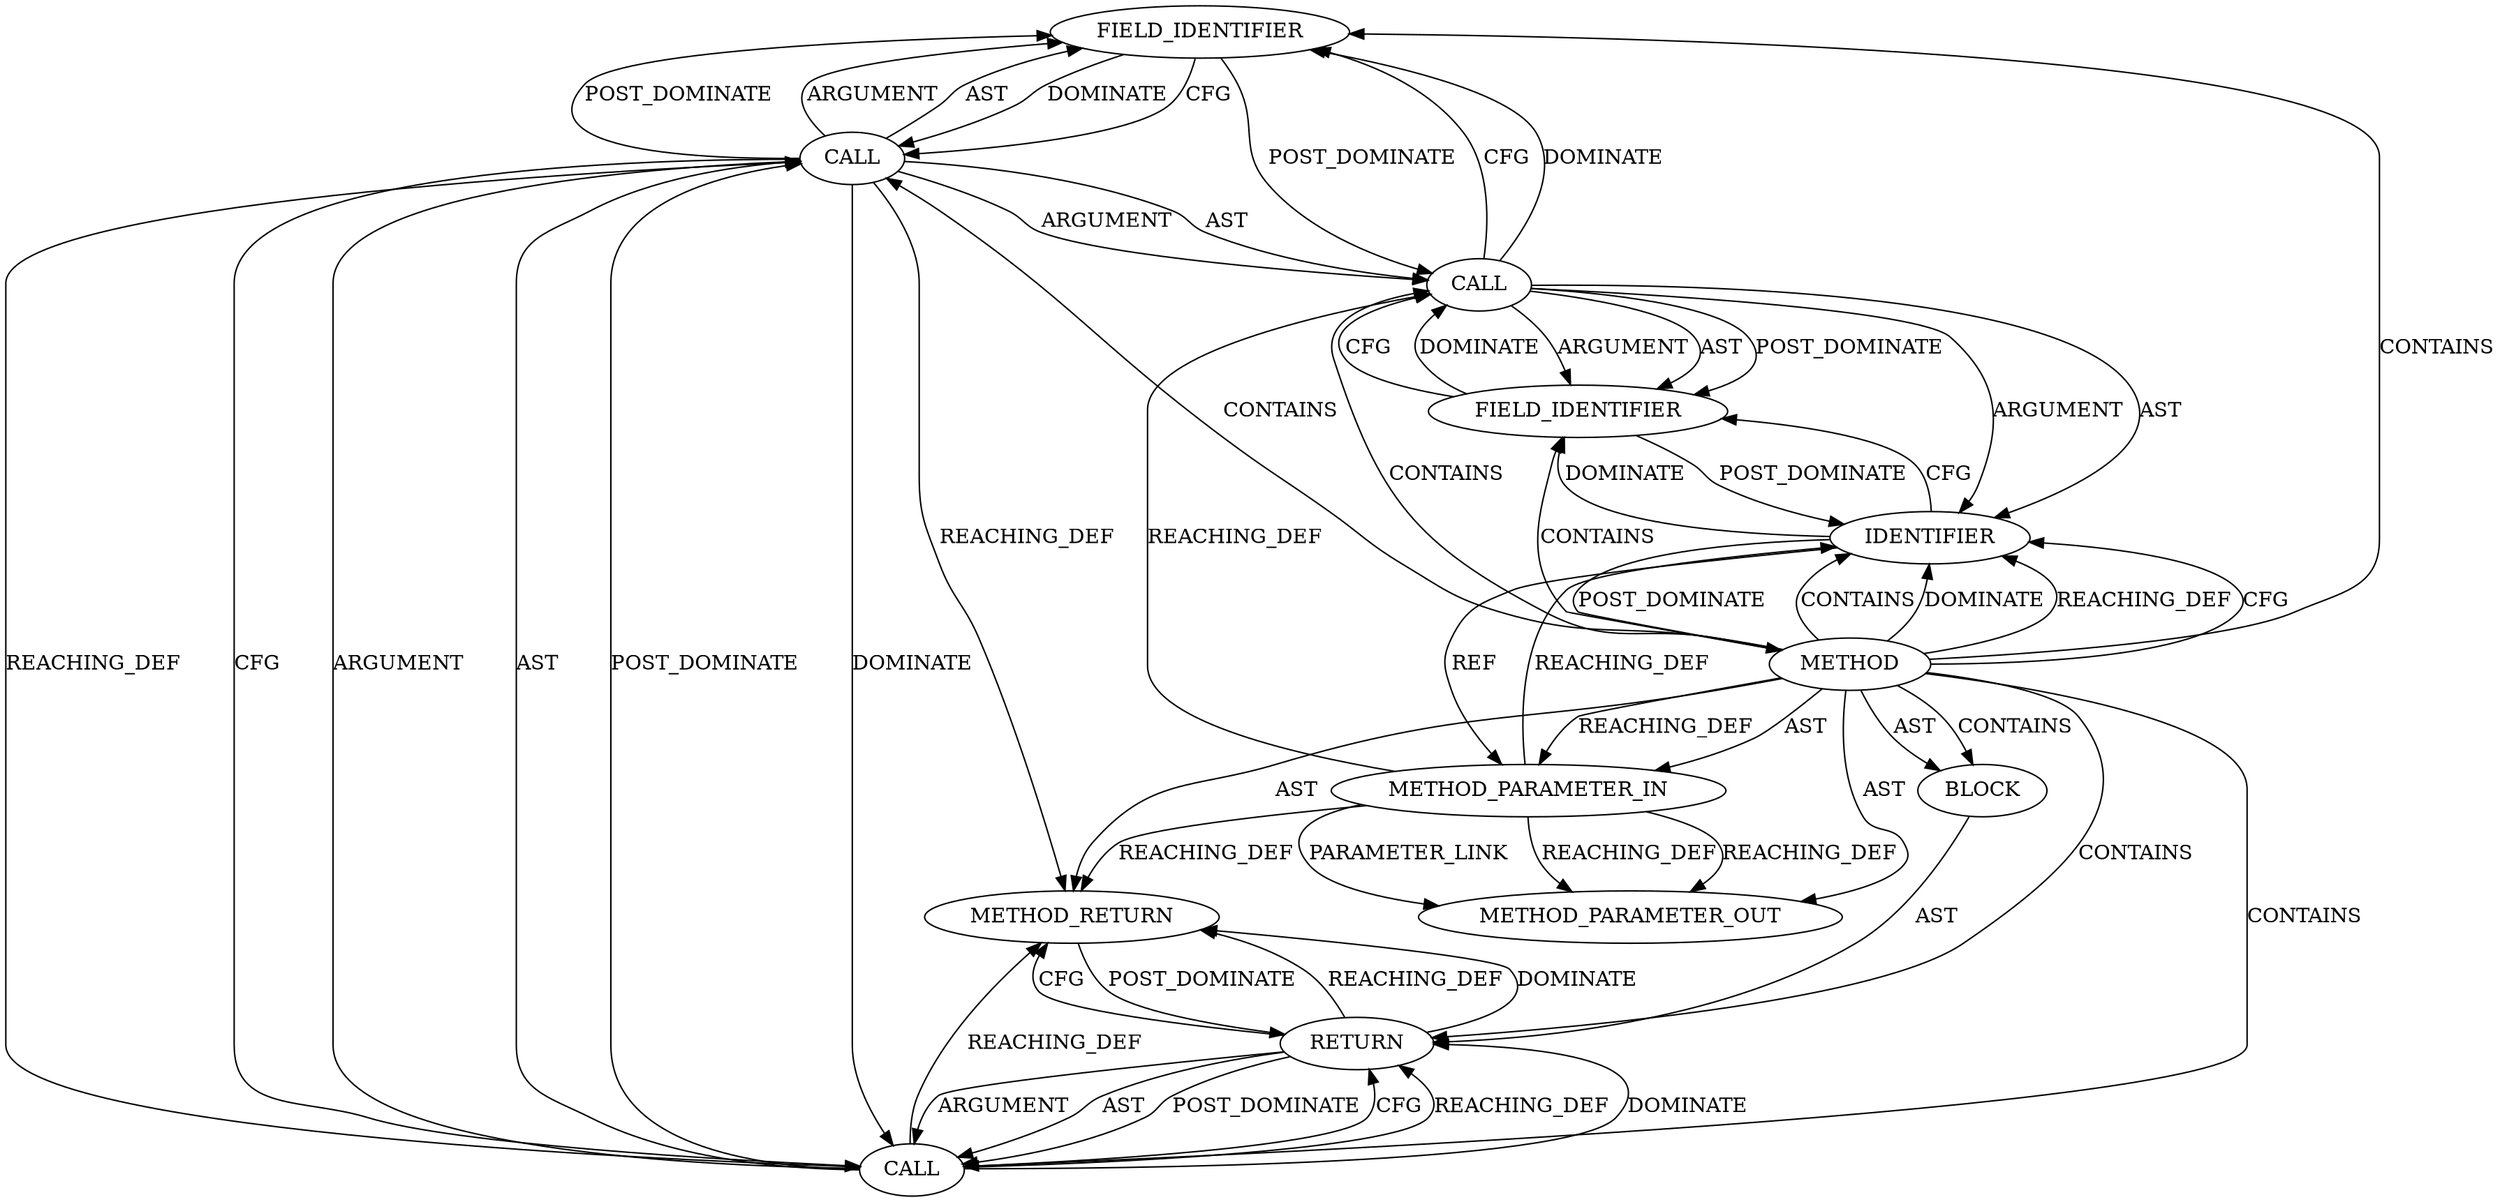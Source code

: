 digraph {
  1135 [label=FIELD_IDENTIFIER ORDER=2 ARGUMENT_INDEX=2 CODE="data_len" COLUMN_NUMBER=21 LINE_NUMBER=369 CANONICAL_NAME="data_len"]
  1129 [label=RETURN ORDER=1 ARGUMENT_INDEX=-1 CODE="return le32_to_cpu(msg->hdr.data_len);" COLUMN_NUMBER=2 LINE_NUMBER=369]
  1133 [label=IDENTIFIER ORDER=1 ARGUMENT_INDEX=1 CODE="msg" COLUMN_NUMBER=21 LINE_NUMBER=369 TYPE_FULL_NAME="ceph_msg*" NAME="msg"]
  13097 [label=METHOD_PARAMETER_OUT ORDER=1 CODE="const struct ceph_msg *msg" IS_VARIADIC=false COLUMN_NUMBER=21 LINE_NUMBER=367 TYPE_FULL_NAME="ceph_msg*" EVALUATION_STRATEGY="BY_VALUE" INDEX=1 NAME="msg"]
  1127 [label=METHOD_PARAMETER_IN ORDER=1 CODE="const struct ceph_msg *msg" IS_VARIADIC=false COLUMN_NUMBER=21 LINE_NUMBER=367 TYPE_FULL_NAME="ceph_msg*" EVALUATION_STRATEGY="BY_VALUE" INDEX=1 NAME="msg"]
  1126 [label=METHOD COLUMN_NUMBER=1 LINE_NUMBER=367 COLUMN_NUMBER_END=1 IS_EXTERNAL=false SIGNATURE="int data_len (ceph_msg*)" NAME="data_len" AST_PARENT_TYPE="TYPE_DECL" AST_PARENT_FULL_NAME="messenger_v2.c:<global>" ORDER=24 CODE="static int data_len(const struct ceph_msg *msg)
{
	return le32_to_cpu(msg->hdr.data_len);
}" FULL_NAME="data_len" LINE_NUMBER_END=370 FILENAME="messenger_v2.c"]
  1136 [label=METHOD_RETURN ORDER=3 CODE="RET" COLUMN_NUMBER=1 LINE_NUMBER=367 TYPE_FULL_NAME="int" EVALUATION_STRATEGY="BY_VALUE"]
  1130 [label=CALL ORDER=1 ARGUMENT_INDEX=-1 CODE="le32_to_cpu(msg->hdr.data_len)" COLUMN_NUMBER=9 METHOD_FULL_NAME="le32_to_cpu" LINE_NUMBER=369 TYPE_FULL_NAME="<empty>" DISPATCH_TYPE="STATIC_DISPATCH" SIGNATURE="" NAME="le32_to_cpu"]
  1134 [label=FIELD_IDENTIFIER ORDER=2 ARGUMENT_INDEX=2 CODE="hdr" COLUMN_NUMBER=21 LINE_NUMBER=369 CANONICAL_NAME="hdr"]
  1131 [label=CALL ORDER=1 ARGUMENT_INDEX=1 CODE="msg->hdr.data_len" COLUMN_NUMBER=21 METHOD_FULL_NAME="<operator>.fieldAccess" LINE_NUMBER=369 TYPE_FULL_NAME="<empty>" DISPATCH_TYPE="STATIC_DISPATCH" SIGNATURE="" NAME="<operator>.fieldAccess"]
  1132 [label=CALL ORDER=1 ARGUMENT_INDEX=1 CODE="msg->hdr" COLUMN_NUMBER=21 METHOD_FULL_NAME="<operator>.indirectFieldAccess" LINE_NUMBER=369 TYPE_FULL_NAME="<empty>" DISPATCH_TYPE="STATIC_DISPATCH" SIGNATURE="" NAME="<operator>.indirectFieldAccess"]
  1128 [label=BLOCK ORDER=2 ARGUMENT_INDEX=-1 CODE="{
	return le32_to_cpu(msg->hdr.data_len);
}" COLUMN_NUMBER=1 LINE_NUMBER=368 TYPE_FULL_NAME="void"]
  1133 -> 1134 [label=CFG ]
  1126 -> 1135 [label=CONTAINS ]
  1133 -> 1126 [label=POST_DOMINATE ]
  1129 -> 1130 [label=ARGUMENT ]
  1126 -> 1133 [label=CONTAINS ]
  1127 -> 1136 [label=REACHING_DEF VARIABLE="msg"]
  1128 -> 1129 [label=AST ]
  1130 -> 1131 [label=ARGUMENT ]
  1126 -> 1127 [label=REACHING_DEF VARIABLE=""]
  1132 -> 1135 [label=CFG ]
  1131 -> 1135 [label=POST_DOMINATE ]
  1129 -> 1136 [label=REACHING_DEF VARIABLE="<RET>"]
  1126 -> 1134 [label=CONTAINS ]
  1130 -> 1131 [label=AST ]
  1133 -> 1127 [label=REF ]
  1132 -> 1133 [label=ARGUMENT ]
  1130 -> 1129 [label=CFG ]
  1126 -> 1130 [label=CONTAINS ]
  1130 -> 1129 [label=REACHING_DEF VARIABLE="le32_to_cpu(msg->hdr.data_len)"]
  1135 -> 1131 [label=DOMINATE ]
  1127 -> 13097 [label=PARAMETER_LINK ]
  1126 -> 1128 [label=CONTAINS ]
  1132 -> 1133 [label=AST ]
  1126 -> 1133 [label=DOMINATE ]
  1132 -> 1134 [label=ARGUMENT ]
  1134 -> 1132 [label=CFG ]
  1131 -> 1135 [label=ARGUMENT ]
  1131 -> 1132 [label=ARGUMENT ]
  1134 -> 1133 [label=POST_DOMINATE ]
  1134 -> 1132 [label=DOMINATE ]
  1129 -> 1130 [label=AST ]
  1126 -> 1132 [label=CONTAINS ]
  1133 -> 1134 [label=DOMINATE ]
  1132 -> 1135 [label=DOMINATE ]
  1136 -> 1129 [label=POST_DOMINATE ]
  1129 -> 1136 [label=DOMINATE ]
  1126 -> 1133 [label=REACHING_DEF VARIABLE=""]
  1127 -> 1132 [label=REACHING_DEF VARIABLE="msg"]
  1132 -> 1134 [label=AST ]
  1131 -> 1135 [label=AST ]
  1126 -> 1136 [label=AST ]
  1129 -> 1130 [label=POST_DOMINATE ]
  1131 -> 1130 [label=DOMINATE ]
  1127 -> 13097 [label=REACHING_DEF VARIABLE="msg"]
  1127 -> 13097 [label=REACHING_DEF VARIABLE="msg"]
  1126 -> 1127 [label=AST ]
  1131 -> 1130 [label=CFG ]
  1135 -> 1131 [label=CFG ]
  1131 -> 1130 [label=REACHING_DEF VARIABLE="msg->hdr.data_len"]
  1127 -> 1133 [label=REACHING_DEF VARIABLE="msg"]
  1131 -> 1132 [label=AST ]
  1132 -> 1134 [label=POST_DOMINATE ]
  1130 -> 1136 [label=REACHING_DEF VARIABLE="le32_to_cpu(msg->hdr.data_len)"]
  1129 -> 1136 [label=CFG ]
  1126 -> 1128 [label=AST ]
  1130 -> 1131 [label=POST_DOMINATE ]
  1126 -> 13097 [label=AST ]
  1135 -> 1132 [label=POST_DOMINATE ]
  1126 -> 1133 [label=CFG ]
  1126 -> 1131 [label=CONTAINS ]
  1130 -> 1129 [label=DOMINATE ]
  1131 -> 1136 [label=REACHING_DEF VARIABLE="msg->hdr.data_len"]
  1126 -> 1129 [label=CONTAINS ]
}
